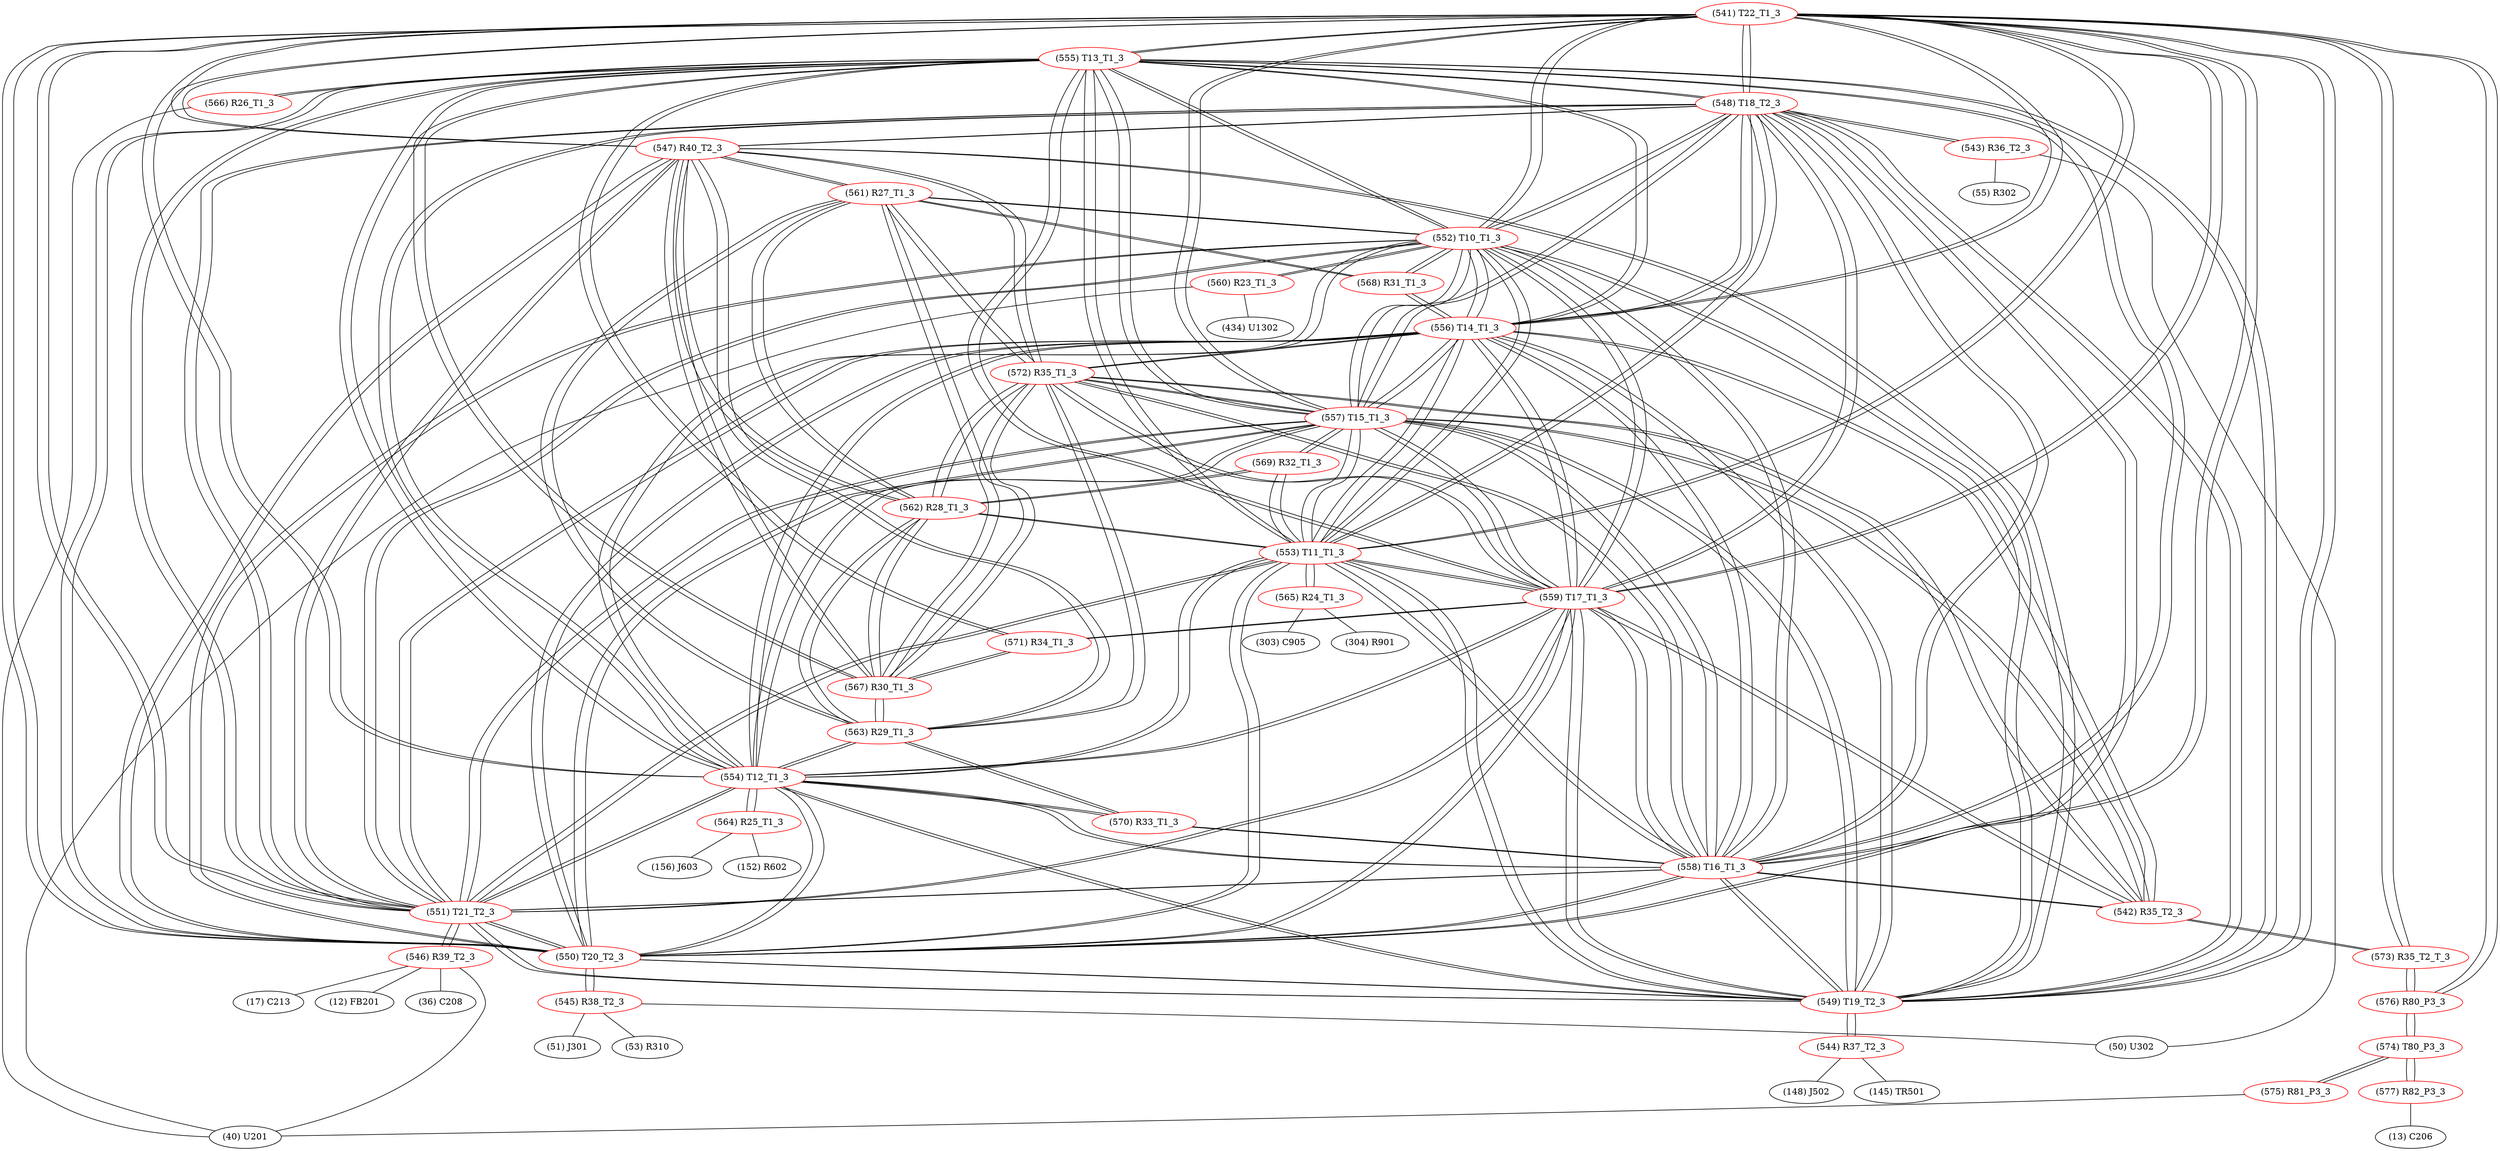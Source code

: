 graph {
	541 [label="(541) T22_T1_3" color=red]
	555 [label="(555) T13_T1_3"]
	548 [label="(548) T18_T2_3"]
	549 [label="(549) T19_T2_3"]
	554 [label="(554) T12_T1_3"]
	557 [label="(557) T15_T1_3"]
	556 [label="(556) T14_T1_3"]
	550 [label="(550) T20_T2_3"]
	551 [label="(551) T21_T2_3"]
	553 [label="(553) T11_T1_3"]
	552 [label="(552) T10_T1_3"]
	558 [label="(558) T16_T1_3"]
	559 [label="(559) T17_T1_3"]
	547 [label="(547) R40_T2_3"]
	576 [label="(576) R80_P3_3"]
	573 [label="(573) R35_T2_T_3"]
	542 [label="(542) R35_T2_3" color=red]
	557 [label="(557) T15_T1_3"]
	558 [label="(558) T16_T1_3"]
	556 [label="(556) T14_T1_3"]
	559 [label="(559) T17_T1_3"]
	572 [label="(572) R35_T1_3"]
	573 [label="(573) R35_T2_T_3"]
	543 [label="(543) R36_T2_3" color=red]
	55 [label="(55) R302"]
	50 [label="(50) U302"]
	548 [label="(548) T18_T2_3"]
	544 [label="(544) R37_T2_3" color=red]
	145 [label="(145) TR501"]
	148 [label="(148) J502"]
	549 [label="(549) T19_T2_3"]
	545 [label="(545) R38_T2_3" color=red]
	51 [label="(51) J301"]
	50 [label="(50) U302"]
	53 [label="(53) R310"]
	550 [label="(550) T20_T2_3"]
	546 [label="(546) R39_T2_3" color=red]
	12 [label="(12) FB201"]
	40 [label="(40) U201"]
	36 [label="(36) C208"]
	17 [label="(17) C213"]
	551 [label="(551) T21_T2_3"]
	547 [label="(547) R40_T2_3" color=red]
	549 [label="(549) T19_T2_3"]
	550 [label="(550) T20_T2_3"]
	551 [label="(551) T21_T2_3"]
	541 [label="(541) T22_T1_3"]
	548 [label="(548) T18_T2_3"]
	563 [label="(563) R29_T1_3"]
	562 [label="(562) R28_T1_3"]
	567 [label="(567) R30_T1_3"]
	561 [label="(561) R27_T1_3"]
	572 [label="(572) R35_T1_3"]
	548 [label="(548) T18_T2_3" color=red]
	555 [label="(555) T13_T1_3"]
	549 [label="(549) T19_T2_3"]
	554 [label="(554) T12_T1_3"]
	557 [label="(557) T15_T1_3"]
	556 [label="(556) T14_T1_3"]
	550 [label="(550) T20_T2_3"]
	551 [label="(551) T21_T2_3"]
	553 [label="(553) T11_T1_3"]
	552 [label="(552) T10_T1_3"]
	541 [label="(541) T22_T1_3"]
	558 [label="(558) T16_T1_3"]
	559 [label="(559) T17_T1_3"]
	547 [label="(547) R40_T2_3"]
	543 [label="(543) R36_T2_3"]
	549 [label="(549) T19_T2_3" color=red]
	555 [label="(555) T13_T1_3"]
	548 [label="(548) T18_T2_3"]
	554 [label="(554) T12_T1_3"]
	557 [label="(557) T15_T1_3"]
	556 [label="(556) T14_T1_3"]
	550 [label="(550) T20_T2_3"]
	551 [label="(551) T21_T2_3"]
	553 [label="(553) T11_T1_3"]
	552 [label="(552) T10_T1_3"]
	541 [label="(541) T22_T1_3"]
	558 [label="(558) T16_T1_3"]
	559 [label="(559) T17_T1_3"]
	547 [label="(547) R40_T2_3"]
	544 [label="(544) R37_T2_3"]
	550 [label="(550) T20_T2_3" color=red]
	555 [label="(555) T13_T1_3"]
	548 [label="(548) T18_T2_3"]
	549 [label="(549) T19_T2_3"]
	554 [label="(554) T12_T1_3"]
	557 [label="(557) T15_T1_3"]
	556 [label="(556) T14_T1_3"]
	551 [label="(551) T21_T2_3"]
	553 [label="(553) T11_T1_3"]
	552 [label="(552) T10_T1_3"]
	541 [label="(541) T22_T1_3"]
	558 [label="(558) T16_T1_3"]
	559 [label="(559) T17_T1_3"]
	547 [label="(547) R40_T2_3"]
	545 [label="(545) R38_T2_3"]
	551 [label="(551) T21_T2_3" color=red]
	555 [label="(555) T13_T1_3"]
	548 [label="(548) T18_T2_3"]
	549 [label="(549) T19_T2_3"]
	554 [label="(554) T12_T1_3"]
	557 [label="(557) T15_T1_3"]
	556 [label="(556) T14_T1_3"]
	550 [label="(550) T20_T2_3"]
	553 [label="(553) T11_T1_3"]
	552 [label="(552) T10_T1_3"]
	541 [label="(541) T22_T1_3"]
	558 [label="(558) T16_T1_3"]
	559 [label="(559) T17_T1_3"]
	547 [label="(547) R40_T2_3"]
	546 [label="(546) R39_T2_3"]
	552 [label="(552) T10_T1_3" color=red]
	555 [label="(555) T13_T1_3"]
	548 [label="(548) T18_T2_3"]
	549 [label="(549) T19_T2_3"]
	554 [label="(554) T12_T1_3"]
	557 [label="(557) T15_T1_3"]
	556 [label="(556) T14_T1_3"]
	550 [label="(550) T20_T2_3"]
	551 [label="(551) T21_T2_3"]
	553 [label="(553) T11_T1_3"]
	541 [label="(541) T22_T1_3"]
	558 [label="(558) T16_T1_3"]
	559 [label="(559) T17_T1_3"]
	560 [label="(560) R23_T1_3"]
	561 [label="(561) R27_T1_3"]
	568 [label="(568) R31_T1_3"]
	553 [label="(553) T11_T1_3" color=red]
	555 [label="(555) T13_T1_3"]
	548 [label="(548) T18_T2_3"]
	549 [label="(549) T19_T2_3"]
	554 [label="(554) T12_T1_3"]
	557 [label="(557) T15_T1_3"]
	556 [label="(556) T14_T1_3"]
	550 [label="(550) T20_T2_3"]
	551 [label="(551) T21_T2_3"]
	552 [label="(552) T10_T1_3"]
	541 [label="(541) T22_T1_3"]
	558 [label="(558) T16_T1_3"]
	559 [label="(559) T17_T1_3"]
	565 [label="(565) R24_T1_3"]
	569 [label="(569) R32_T1_3"]
	562 [label="(562) R28_T1_3"]
	554 [label="(554) T12_T1_3" color=red]
	555 [label="(555) T13_T1_3"]
	548 [label="(548) T18_T2_3"]
	549 [label="(549) T19_T2_3"]
	557 [label="(557) T15_T1_3"]
	556 [label="(556) T14_T1_3"]
	550 [label="(550) T20_T2_3"]
	551 [label="(551) T21_T2_3"]
	553 [label="(553) T11_T1_3"]
	552 [label="(552) T10_T1_3"]
	541 [label="(541) T22_T1_3"]
	558 [label="(558) T16_T1_3"]
	559 [label="(559) T17_T1_3"]
	570 [label="(570) R33_T1_3"]
	563 [label="(563) R29_T1_3"]
	564 [label="(564) R25_T1_3"]
	555 [label="(555) T13_T1_3" color=red]
	548 [label="(548) T18_T2_3"]
	549 [label="(549) T19_T2_3"]
	554 [label="(554) T12_T1_3"]
	557 [label="(557) T15_T1_3"]
	556 [label="(556) T14_T1_3"]
	550 [label="(550) T20_T2_3"]
	551 [label="(551) T21_T2_3"]
	553 [label="(553) T11_T1_3"]
	552 [label="(552) T10_T1_3"]
	541 [label="(541) T22_T1_3"]
	558 [label="(558) T16_T1_3"]
	559 [label="(559) T17_T1_3"]
	567 [label="(567) R30_T1_3"]
	571 [label="(571) R34_T1_3"]
	566 [label="(566) R26_T1_3"]
	556 [label="(556) T14_T1_3" color=red]
	555 [label="(555) T13_T1_3"]
	548 [label="(548) T18_T2_3"]
	549 [label="(549) T19_T2_3"]
	554 [label="(554) T12_T1_3"]
	557 [label="(557) T15_T1_3"]
	550 [label="(550) T20_T2_3"]
	551 [label="(551) T21_T2_3"]
	553 [label="(553) T11_T1_3"]
	552 [label="(552) T10_T1_3"]
	541 [label="(541) T22_T1_3"]
	558 [label="(558) T16_T1_3"]
	559 [label="(559) T17_T1_3"]
	542 [label="(542) R35_T2_3"]
	572 [label="(572) R35_T1_3"]
	568 [label="(568) R31_T1_3"]
	557 [label="(557) T15_T1_3" color=red]
	555 [label="(555) T13_T1_3"]
	548 [label="(548) T18_T2_3"]
	549 [label="(549) T19_T2_3"]
	554 [label="(554) T12_T1_3"]
	556 [label="(556) T14_T1_3"]
	550 [label="(550) T20_T2_3"]
	551 [label="(551) T21_T2_3"]
	553 [label="(553) T11_T1_3"]
	552 [label="(552) T10_T1_3"]
	541 [label="(541) T22_T1_3"]
	558 [label="(558) T16_T1_3"]
	559 [label="(559) T17_T1_3"]
	542 [label="(542) R35_T2_3"]
	572 [label="(572) R35_T1_3"]
	569 [label="(569) R32_T1_3"]
	558 [label="(558) T16_T1_3" color=red]
	555 [label="(555) T13_T1_3"]
	548 [label="(548) T18_T2_3"]
	549 [label="(549) T19_T2_3"]
	554 [label="(554) T12_T1_3"]
	557 [label="(557) T15_T1_3"]
	556 [label="(556) T14_T1_3"]
	550 [label="(550) T20_T2_3"]
	551 [label="(551) T21_T2_3"]
	553 [label="(553) T11_T1_3"]
	552 [label="(552) T10_T1_3"]
	541 [label="(541) T22_T1_3"]
	559 [label="(559) T17_T1_3"]
	542 [label="(542) R35_T2_3"]
	572 [label="(572) R35_T1_3"]
	570 [label="(570) R33_T1_3"]
	559 [label="(559) T17_T1_3" color=red]
	555 [label="(555) T13_T1_3"]
	548 [label="(548) T18_T2_3"]
	549 [label="(549) T19_T2_3"]
	554 [label="(554) T12_T1_3"]
	557 [label="(557) T15_T1_3"]
	556 [label="(556) T14_T1_3"]
	550 [label="(550) T20_T2_3"]
	551 [label="(551) T21_T2_3"]
	553 [label="(553) T11_T1_3"]
	552 [label="(552) T10_T1_3"]
	541 [label="(541) T22_T1_3"]
	558 [label="(558) T16_T1_3"]
	542 [label="(542) R35_T2_3"]
	572 [label="(572) R35_T1_3"]
	571 [label="(571) R34_T1_3"]
	560 [label="(560) R23_T1_3" color=red]
	434 [label="(434) U1302"]
	40 [label="(40) U201"]
	552 [label="(552) T10_T1_3"]
	561 [label="(561) R27_T1_3" color=red]
	547 [label="(547) R40_T2_3"]
	563 [label="(563) R29_T1_3"]
	562 [label="(562) R28_T1_3"]
	567 [label="(567) R30_T1_3"]
	572 [label="(572) R35_T1_3"]
	552 [label="(552) T10_T1_3"]
	568 [label="(568) R31_T1_3"]
	562 [label="(562) R28_T1_3" color=red]
	547 [label="(547) R40_T2_3"]
	563 [label="(563) R29_T1_3"]
	567 [label="(567) R30_T1_3"]
	561 [label="(561) R27_T1_3"]
	572 [label="(572) R35_T1_3"]
	569 [label="(569) R32_T1_3"]
	553 [label="(553) T11_T1_3"]
	563 [label="(563) R29_T1_3" color=red]
	547 [label="(547) R40_T2_3"]
	562 [label="(562) R28_T1_3"]
	567 [label="(567) R30_T1_3"]
	561 [label="(561) R27_T1_3"]
	572 [label="(572) R35_T1_3"]
	570 [label="(570) R33_T1_3"]
	554 [label="(554) T12_T1_3"]
	564 [label="(564) R25_T1_3" color=red]
	152 [label="(152) R602"]
	156 [label="(156) J603"]
	554 [label="(554) T12_T1_3"]
	565 [label="(565) R24_T1_3" color=red]
	303 [label="(303) C905"]
	304 [label="(304) R901"]
	553 [label="(553) T11_T1_3"]
	566 [label="(566) R26_T1_3" color=red]
	40 [label="(40) U201"]
	555 [label="(555) T13_T1_3"]
	567 [label="(567) R30_T1_3" color=red]
	547 [label="(547) R40_T2_3"]
	563 [label="(563) R29_T1_3"]
	562 [label="(562) R28_T1_3"]
	561 [label="(561) R27_T1_3"]
	572 [label="(572) R35_T1_3"]
	571 [label="(571) R34_T1_3"]
	555 [label="(555) T13_T1_3"]
	568 [label="(568) R31_T1_3" color=red]
	561 [label="(561) R27_T1_3"]
	552 [label="(552) T10_T1_3"]
	556 [label="(556) T14_T1_3"]
	569 [label="(569) R32_T1_3" color=red]
	557 [label="(557) T15_T1_3"]
	553 [label="(553) T11_T1_3"]
	562 [label="(562) R28_T1_3"]
	570 [label="(570) R33_T1_3" color=red]
	558 [label="(558) T16_T1_3"]
	554 [label="(554) T12_T1_3"]
	563 [label="(563) R29_T1_3"]
	571 [label="(571) R34_T1_3" color=red]
	559 [label="(559) T17_T1_3"]
	567 [label="(567) R30_T1_3"]
	555 [label="(555) T13_T1_3"]
	572 [label="(572) R35_T1_3" color=red]
	557 [label="(557) T15_T1_3"]
	558 [label="(558) T16_T1_3"]
	556 [label="(556) T14_T1_3"]
	559 [label="(559) T17_T1_3"]
	542 [label="(542) R35_T2_3"]
	547 [label="(547) R40_T2_3"]
	563 [label="(563) R29_T1_3"]
	562 [label="(562) R28_T1_3"]
	567 [label="(567) R30_T1_3"]
	561 [label="(561) R27_T1_3"]
	573 [label="(573) R35_T2_T_3" color=red]
	542 [label="(542) R35_T2_3"]
	576 [label="(576) R80_P3_3"]
	541 [label="(541) T22_T1_3"]
	574 [label="(574) T80_P3_3" color=red]
	575 [label="(575) R81_P3_3"]
	577 [label="(577) R82_P3_3"]
	576 [label="(576) R80_P3_3"]
	575 [label="(575) R81_P3_3" color=red]
	40 [label="(40) U201"]
	574 [label="(574) T80_P3_3"]
	576 [label="(576) R80_P3_3" color=red]
	541 [label="(541) T22_T1_3"]
	573 [label="(573) R35_T2_T_3"]
	574 [label="(574) T80_P3_3"]
	577 [label="(577) R82_P3_3" color=red]
	13 [label="(13) C206"]
	574 [label="(574) T80_P3_3"]
	541 -- 555
	541 -- 548
	541 -- 549
	541 -- 554
	541 -- 557
	541 -- 556
	541 -- 550
	541 -- 551
	541 -- 553
	541 -- 552
	541 -- 558
	541 -- 559
	541 -- 547
	541 -- 576
	541 -- 573
	542 -- 557
	542 -- 558
	542 -- 556
	542 -- 559
	542 -- 572
	542 -- 573
	543 -- 55
	543 -- 50
	543 -- 548
	544 -- 145
	544 -- 148
	544 -- 549
	545 -- 51
	545 -- 50
	545 -- 53
	545 -- 550
	546 -- 12
	546 -- 40
	546 -- 36
	546 -- 17
	546 -- 551
	547 -- 549
	547 -- 550
	547 -- 551
	547 -- 541
	547 -- 548
	547 -- 563
	547 -- 562
	547 -- 567
	547 -- 561
	547 -- 572
	548 -- 555
	548 -- 549
	548 -- 554
	548 -- 557
	548 -- 556
	548 -- 550
	548 -- 551
	548 -- 553
	548 -- 552
	548 -- 541
	548 -- 558
	548 -- 559
	548 -- 547
	548 -- 543
	549 -- 555
	549 -- 548
	549 -- 554
	549 -- 557
	549 -- 556
	549 -- 550
	549 -- 551
	549 -- 553
	549 -- 552
	549 -- 541
	549 -- 558
	549 -- 559
	549 -- 547
	549 -- 544
	550 -- 555
	550 -- 548
	550 -- 549
	550 -- 554
	550 -- 557
	550 -- 556
	550 -- 551
	550 -- 553
	550 -- 552
	550 -- 541
	550 -- 558
	550 -- 559
	550 -- 547
	550 -- 545
	551 -- 555
	551 -- 548
	551 -- 549
	551 -- 554
	551 -- 557
	551 -- 556
	551 -- 550
	551 -- 553
	551 -- 552
	551 -- 541
	551 -- 558
	551 -- 559
	551 -- 547
	551 -- 546
	552 -- 555
	552 -- 548
	552 -- 549
	552 -- 554
	552 -- 557
	552 -- 556
	552 -- 550
	552 -- 551
	552 -- 553
	552 -- 541
	552 -- 558
	552 -- 559
	552 -- 560
	552 -- 561
	552 -- 568
	553 -- 555
	553 -- 548
	553 -- 549
	553 -- 554
	553 -- 557
	553 -- 556
	553 -- 550
	553 -- 551
	553 -- 552
	553 -- 541
	553 -- 558
	553 -- 559
	553 -- 565
	553 -- 569
	553 -- 562
	554 -- 555
	554 -- 548
	554 -- 549
	554 -- 557
	554 -- 556
	554 -- 550
	554 -- 551
	554 -- 553
	554 -- 552
	554 -- 541
	554 -- 558
	554 -- 559
	554 -- 570
	554 -- 563
	554 -- 564
	555 -- 548
	555 -- 549
	555 -- 554
	555 -- 557
	555 -- 556
	555 -- 550
	555 -- 551
	555 -- 553
	555 -- 552
	555 -- 541
	555 -- 558
	555 -- 559
	555 -- 567
	555 -- 571
	555 -- 566
	556 -- 555
	556 -- 548
	556 -- 549
	556 -- 554
	556 -- 557
	556 -- 550
	556 -- 551
	556 -- 553
	556 -- 552
	556 -- 541
	556 -- 558
	556 -- 559
	556 -- 542
	556 -- 572
	556 -- 568
	557 -- 555
	557 -- 548
	557 -- 549
	557 -- 554
	557 -- 556
	557 -- 550
	557 -- 551
	557 -- 553
	557 -- 552
	557 -- 541
	557 -- 558
	557 -- 559
	557 -- 542
	557 -- 572
	557 -- 569
	558 -- 555
	558 -- 548
	558 -- 549
	558 -- 554
	558 -- 557
	558 -- 556
	558 -- 550
	558 -- 551
	558 -- 553
	558 -- 552
	558 -- 541
	558 -- 559
	558 -- 542
	558 -- 572
	558 -- 570
	559 -- 555
	559 -- 548
	559 -- 549
	559 -- 554
	559 -- 557
	559 -- 556
	559 -- 550
	559 -- 551
	559 -- 553
	559 -- 552
	559 -- 541
	559 -- 558
	559 -- 542
	559 -- 572
	559 -- 571
	560 -- 434
	560 -- 40
	560 -- 552
	561 -- 547
	561 -- 563
	561 -- 562
	561 -- 567
	561 -- 572
	561 -- 552
	561 -- 568
	562 -- 547
	562 -- 563
	562 -- 567
	562 -- 561
	562 -- 572
	562 -- 569
	562 -- 553
	563 -- 547
	563 -- 562
	563 -- 567
	563 -- 561
	563 -- 572
	563 -- 570
	563 -- 554
	564 -- 152
	564 -- 156
	564 -- 554
	565 -- 303
	565 -- 304
	565 -- 553
	566 -- 40
	566 -- 555
	567 -- 547
	567 -- 563
	567 -- 562
	567 -- 561
	567 -- 572
	567 -- 571
	567 -- 555
	568 -- 561
	568 -- 552
	568 -- 556
	569 -- 557
	569 -- 553
	569 -- 562
	570 -- 558
	570 -- 554
	570 -- 563
	571 -- 559
	571 -- 567
	571 -- 555
	572 -- 557
	572 -- 558
	572 -- 556
	572 -- 559
	572 -- 542
	572 -- 547
	572 -- 563
	572 -- 562
	572 -- 567
	572 -- 561
	573 -- 542
	573 -- 576
	573 -- 541
	574 -- 575
	574 -- 577
	574 -- 576
	575 -- 40
	575 -- 574
	576 -- 541
	576 -- 573
	576 -- 574
	577 -- 13
	577 -- 574
}